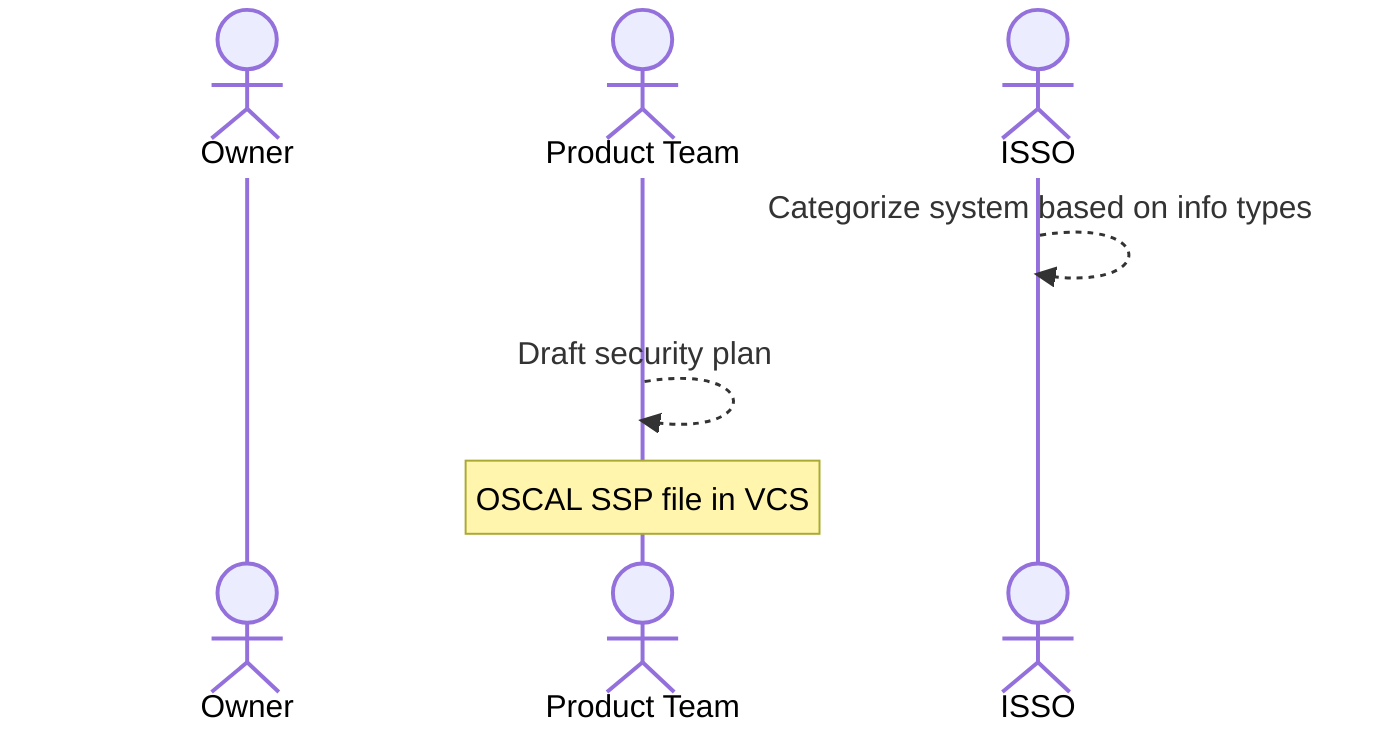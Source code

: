 sequenceDiagram
    actor Owner
    actor Product Team
    actor ISSO
    ISSO-->>ISSO: Categorize system based on info types
    Product Team-->>Product Team: Draft security plan
    Note over Product Team: OSCAL SSP file in VCS